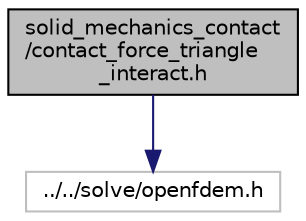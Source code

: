 digraph "solid_mechanics_contact/contact_force_triangle_interact.h"
{
 // LATEX_PDF_SIZE
  edge [fontname="Helvetica",fontsize="10",labelfontname="Helvetica",labelfontsize="10"];
  node [fontname="Helvetica",fontsize="10",shape=record];
  Node1 [label="solid_mechanics_contact\l/contact_force_triangle\l_interact.h",height=0.2,width=0.4,color="black", fillcolor="grey75", style="filled", fontcolor="black",tooltip=" "];
  Node1 -> Node2 [color="midnightblue",fontsize="10",style="solid",fontname="Helvetica"];
  Node2 [label="../../solve/openfdem.h",height=0.2,width=0.4,color="grey75", fillcolor="white", style="filled",tooltip=" "];
}
